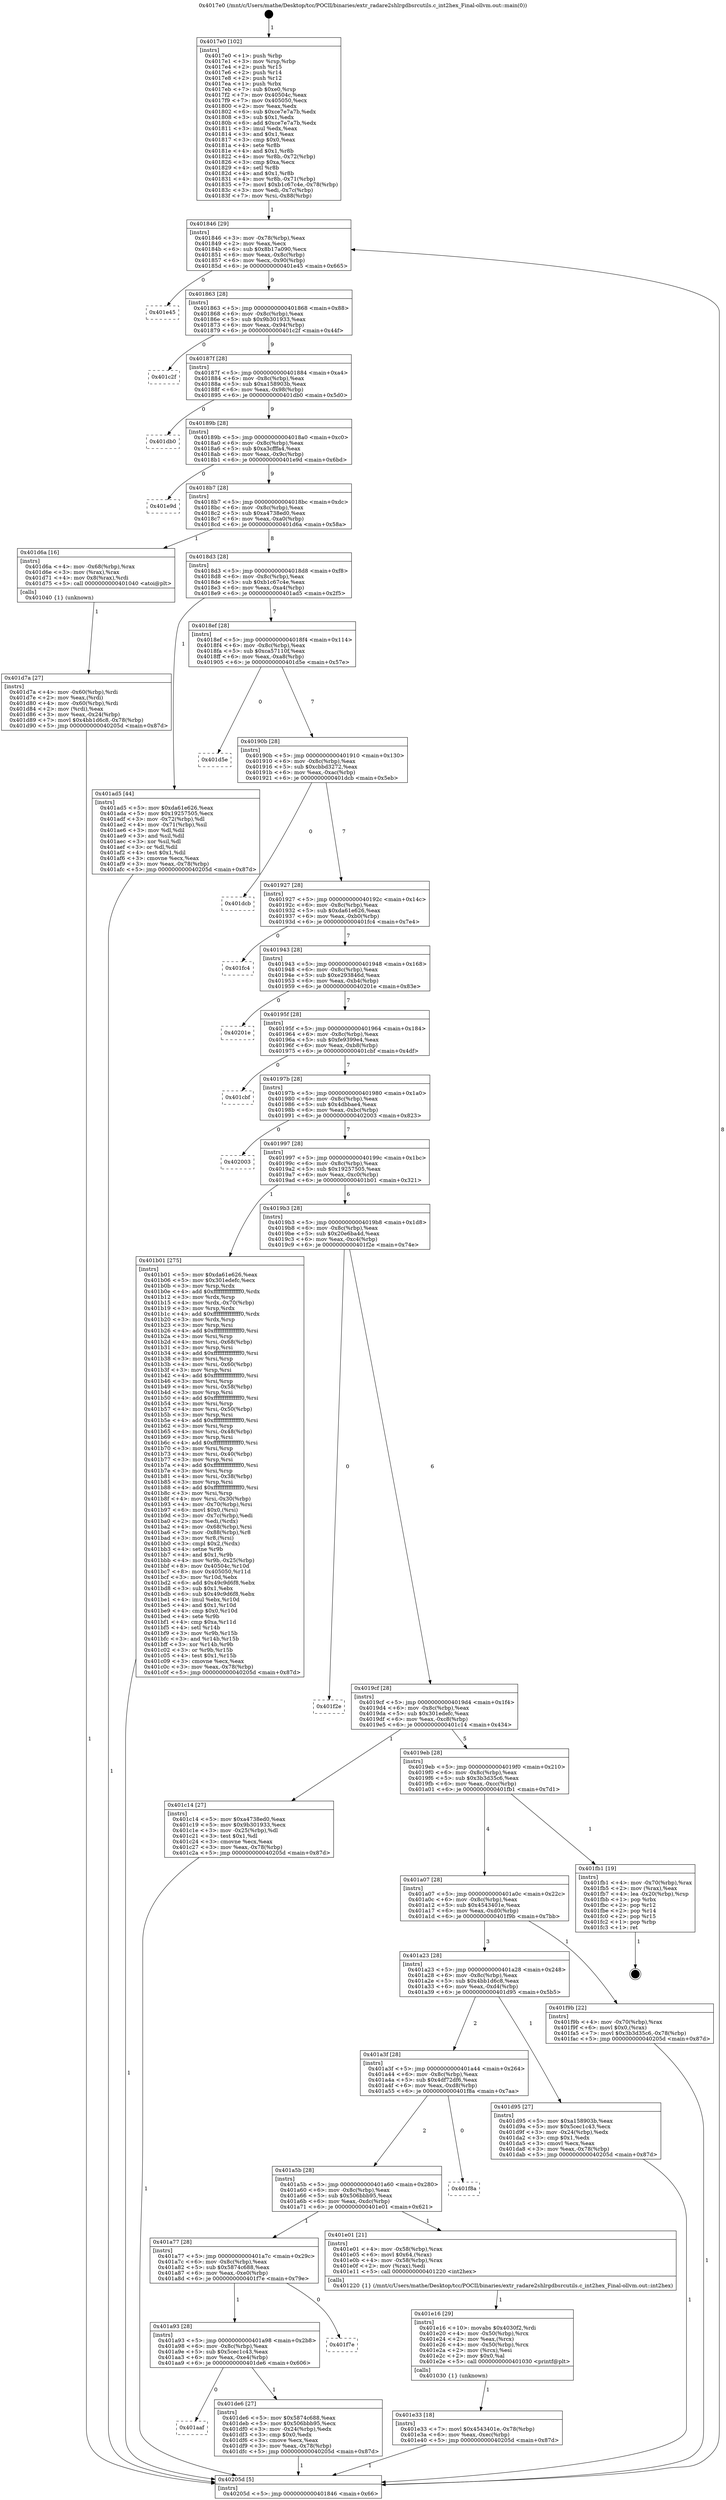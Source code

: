digraph "0x4017e0" {
  label = "0x4017e0 (/mnt/c/Users/mathe/Desktop/tcc/POCII/binaries/extr_radare2shlrgdbsrcutils.c_int2hex_Final-ollvm.out::main(0))"
  labelloc = "t"
  node[shape=record]

  Entry [label="",width=0.3,height=0.3,shape=circle,fillcolor=black,style=filled]
  "0x401846" [label="{
     0x401846 [29]\l
     | [instrs]\l
     &nbsp;&nbsp;0x401846 \<+3\>: mov -0x78(%rbp),%eax\l
     &nbsp;&nbsp;0x401849 \<+2\>: mov %eax,%ecx\l
     &nbsp;&nbsp;0x40184b \<+6\>: sub $0x8b17a090,%ecx\l
     &nbsp;&nbsp;0x401851 \<+6\>: mov %eax,-0x8c(%rbp)\l
     &nbsp;&nbsp;0x401857 \<+6\>: mov %ecx,-0x90(%rbp)\l
     &nbsp;&nbsp;0x40185d \<+6\>: je 0000000000401e45 \<main+0x665\>\l
  }"]
  "0x401e45" [label="{
     0x401e45\l
  }", style=dashed]
  "0x401863" [label="{
     0x401863 [28]\l
     | [instrs]\l
     &nbsp;&nbsp;0x401863 \<+5\>: jmp 0000000000401868 \<main+0x88\>\l
     &nbsp;&nbsp;0x401868 \<+6\>: mov -0x8c(%rbp),%eax\l
     &nbsp;&nbsp;0x40186e \<+5\>: sub $0x9b301933,%eax\l
     &nbsp;&nbsp;0x401873 \<+6\>: mov %eax,-0x94(%rbp)\l
     &nbsp;&nbsp;0x401879 \<+6\>: je 0000000000401c2f \<main+0x44f\>\l
  }"]
  Exit [label="",width=0.3,height=0.3,shape=circle,fillcolor=black,style=filled,peripheries=2]
  "0x401c2f" [label="{
     0x401c2f\l
  }", style=dashed]
  "0x40187f" [label="{
     0x40187f [28]\l
     | [instrs]\l
     &nbsp;&nbsp;0x40187f \<+5\>: jmp 0000000000401884 \<main+0xa4\>\l
     &nbsp;&nbsp;0x401884 \<+6\>: mov -0x8c(%rbp),%eax\l
     &nbsp;&nbsp;0x40188a \<+5\>: sub $0xa158903b,%eax\l
     &nbsp;&nbsp;0x40188f \<+6\>: mov %eax,-0x98(%rbp)\l
     &nbsp;&nbsp;0x401895 \<+6\>: je 0000000000401db0 \<main+0x5d0\>\l
  }"]
  "0x401e33" [label="{
     0x401e33 [18]\l
     | [instrs]\l
     &nbsp;&nbsp;0x401e33 \<+7\>: movl $0x4543401e,-0x78(%rbp)\l
     &nbsp;&nbsp;0x401e3a \<+6\>: mov %eax,-0xec(%rbp)\l
     &nbsp;&nbsp;0x401e40 \<+5\>: jmp 000000000040205d \<main+0x87d\>\l
  }"]
  "0x401db0" [label="{
     0x401db0\l
  }", style=dashed]
  "0x40189b" [label="{
     0x40189b [28]\l
     | [instrs]\l
     &nbsp;&nbsp;0x40189b \<+5\>: jmp 00000000004018a0 \<main+0xc0\>\l
     &nbsp;&nbsp;0x4018a0 \<+6\>: mov -0x8c(%rbp),%eax\l
     &nbsp;&nbsp;0x4018a6 \<+5\>: sub $0xa3cfffa4,%eax\l
     &nbsp;&nbsp;0x4018ab \<+6\>: mov %eax,-0x9c(%rbp)\l
     &nbsp;&nbsp;0x4018b1 \<+6\>: je 0000000000401e9d \<main+0x6bd\>\l
  }"]
  "0x401e16" [label="{
     0x401e16 [29]\l
     | [instrs]\l
     &nbsp;&nbsp;0x401e16 \<+10\>: movabs $0x4030f2,%rdi\l
     &nbsp;&nbsp;0x401e20 \<+4\>: mov -0x50(%rbp),%rcx\l
     &nbsp;&nbsp;0x401e24 \<+2\>: mov %eax,(%rcx)\l
     &nbsp;&nbsp;0x401e26 \<+4\>: mov -0x50(%rbp),%rcx\l
     &nbsp;&nbsp;0x401e2a \<+2\>: mov (%rcx),%esi\l
     &nbsp;&nbsp;0x401e2c \<+2\>: mov $0x0,%al\l
     &nbsp;&nbsp;0x401e2e \<+5\>: call 0000000000401030 \<printf@plt\>\l
     | [calls]\l
     &nbsp;&nbsp;0x401030 \{1\} (unknown)\l
  }"]
  "0x401e9d" [label="{
     0x401e9d\l
  }", style=dashed]
  "0x4018b7" [label="{
     0x4018b7 [28]\l
     | [instrs]\l
     &nbsp;&nbsp;0x4018b7 \<+5\>: jmp 00000000004018bc \<main+0xdc\>\l
     &nbsp;&nbsp;0x4018bc \<+6\>: mov -0x8c(%rbp),%eax\l
     &nbsp;&nbsp;0x4018c2 \<+5\>: sub $0xa4738ed0,%eax\l
     &nbsp;&nbsp;0x4018c7 \<+6\>: mov %eax,-0xa0(%rbp)\l
     &nbsp;&nbsp;0x4018cd \<+6\>: je 0000000000401d6a \<main+0x58a\>\l
  }"]
  "0x401aaf" [label="{
     0x401aaf\l
  }", style=dashed]
  "0x401d6a" [label="{
     0x401d6a [16]\l
     | [instrs]\l
     &nbsp;&nbsp;0x401d6a \<+4\>: mov -0x68(%rbp),%rax\l
     &nbsp;&nbsp;0x401d6e \<+3\>: mov (%rax),%rax\l
     &nbsp;&nbsp;0x401d71 \<+4\>: mov 0x8(%rax),%rdi\l
     &nbsp;&nbsp;0x401d75 \<+5\>: call 0000000000401040 \<atoi@plt\>\l
     | [calls]\l
     &nbsp;&nbsp;0x401040 \{1\} (unknown)\l
  }"]
  "0x4018d3" [label="{
     0x4018d3 [28]\l
     | [instrs]\l
     &nbsp;&nbsp;0x4018d3 \<+5\>: jmp 00000000004018d8 \<main+0xf8\>\l
     &nbsp;&nbsp;0x4018d8 \<+6\>: mov -0x8c(%rbp),%eax\l
     &nbsp;&nbsp;0x4018de \<+5\>: sub $0xb1c67c4e,%eax\l
     &nbsp;&nbsp;0x4018e3 \<+6\>: mov %eax,-0xa4(%rbp)\l
     &nbsp;&nbsp;0x4018e9 \<+6\>: je 0000000000401ad5 \<main+0x2f5\>\l
  }"]
  "0x401de6" [label="{
     0x401de6 [27]\l
     | [instrs]\l
     &nbsp;&nbsp;0x401de6 \<+5\>: mov $0x5874c688,%eax\l
     &nbsp;&nbsp;0x401deb \<+5\>: mov $0x506bbb95,%ecx\l
     &nbsp;&nbsp;0x401df0 \<+3\>: mov -0x24(%rbp),%edx\l
     &nbsp;&nbsp;0x401df3 \<+3\>: cmp $0x0,%edx\l
     &nbsp;&nbsp;0x401df6 \<+3\>: cmove %ecx,%eax\l
     &nbsp;&nbsp;0x401df9 \<+3\>: mov %eax,-0x78(%rbp)\l
     &nbsp;&nbsp;0x401dfc \<+5\>: jmp 000000000040205d \<main+0x87d\>\l
  }"]
  "0x401ad5" [label="{
     0x401ad5 [44]\l
     | [instrs]\l
     &nbsp;&nbsp;0x401ad5 \<+5\>: mov $0xda61e626,%eax\l
     &nbsp;&nbsp;0x401ada \<+5\>: mov $0x19257505,%ecx\l
     &nbsp;&nbsp;0x401adf \<+3\>: mov -0x72(%rbp),%dl\l
     &nbsp;&nbsp;0x401ae2 \<+4\>: mov -0x71(%rbp),%sil\l
     &nbsp;&nbsp;0x401ae6 \<+3\>: mov %dl,%dil\l
     &nbsp;&nbsp;0x401ae9 \<+3\>: and %sil,%dil\l
     &nbsp;&nbsp;0x401aec \<+3\>: xor %sil,%dl\l
     &nbsp;&nbsp;0x401aef \<+3\>: or %dl,%dil\l
     &nbsp;&nbsp;0x401af2 \<+4\>: test $0x1,%dil\l
     &nbsp;&nbsp;0x401af6 \<+3\>: cmovne %ecx,%eax\l
     &nbsp;&nbsp;0x401af9 \<+3\>: mov %eax,-0x78(%rbp)\l
     &nbsp;&nbsp;0x401afc \<+5\>: jmp 000000000040205d \<main+0x87d\>\l
  }"]
  "0x4018ef" [label="{
     0x4018ef [28]\l
     | [instrs]\l
     &nbsp;&nbsp;0x4018ef \<+5\>: jmp 00000000004018f4 \<main+0x114\>\l
     &nbsp;&nbsp;0x4018f4 \<+6\>: mov -0x8c(%rbp),%eax\l
     &nbsp;&nbsp;0x4018fa \<+5\>: sub $0xca57110f,%eax\l
     &nbsp;&nbsp;0x4018ff \<+6\>: mov %eax,-0xa8(%rbp)\l
     &nbsp;&nbsp;0x401905 \<+6\>: je 0000000000401d5e \<main+0x57e\>\l
  }"]
  "0x40205d" [label="{
     0x40205d [5]\l
     | [instrs]\l
     &nbsp;&nbsp;0x40205d \<+5\>: jmp 0000000000401846 \<main+0x66\>\l
  }"]
  "0x4017e0" [label="{
     0x4017e0 [102]\l
     | [instrs]\l
     &nbsp;&nbsp;0x4017e0 \<+1\>: push %rbp\l
     &nbsp;&nbsp;0x4017e1 \<+3\>: mov %rsp,%rbp\l
     &nbsp;&nbsp;0x4017e4 \<+2\>: push %r15\l
     &nbsp;&nbsp;0x4017e6 \<+2\>: push %r14\l
     &nbsp;&nbsp;0x4017e8 \<+2\>: push %r12\l
     &nbsp;&nbsp;0x4017ea \<+1\>: push %rbx\l
     &nbsp;&nbsp;0x4017eb \<+7\>: sub $0xe0,%rsp\l
     &nbsp;&nbsp;0x4017f2 \<+7\>: mov 0x40504c,%eax\l
     &nbsp;&nbsp;0x4017f9 \<+7\>: mov 0x405050,%ecx\l
     &nbsp;&nbsp;0x401800 \<+2\>: mov %eax,%edx\l
     &nbsp;&nbsp;0x401802 \<+6\>: sub $0xce7e7a7b,%edx\l
     &nbsp;&nbsp;0x401808 \<+3\>: sub $0x1,%edx\l
     &nbsp;&nbsp;0x40180b \<+6\>: add $0xce7e7a7b,%edx\l
     &nbsp;&nbsp;0x401811 \<+3\>: imul %edx,%eax\l
     &nbsp;&nbsp;0x401814 \<+3\>: and $0x1,%eax\l
     &nbsp;&nbsp;0x401817 \<+3\>: cmp $0x0,%eax\l
     &nbsp;&nbsp;0x40181a \<+4\>: sete %r8b\l
     &nbsp;&nbsp;0x40181e \<+4\>: and $0x1,%r8b\l
     &nbsp;&nbsp;0x401822 \<+4\>: mov %r8b,-0x72(%rbp)\l
     &nbsp;&nbsp;0x401826 \<+3\>: cmp $0xa,%ecx\l
     &nbsp;&nbsp;0x401829 \<+4\>: setl %r8b\l
     &nbsp;&nbsp;0x40182d \<+4\>: and $0x1,%r8b\l
     &nbsp;&nbsp;0x401831 \<+4\>: mov %r8b,-0x71(%rbp)\l
     &nbsp;&nbsp;0x401835 \<+7\>: movl $0xb1c67c4e,-0x78(%rbp)\l
     &nbsp;&nbsp;0x40183c \<+3\>: mov %edi,-0x7c(%rbp)\l
     &nbsp;&nbsp;0x40183f \<+7\>: mov %rsi,-0x88(%rbp)\l
  }"]
  "0x401a93" [label="{
     0x401a93 [28]\l
     | [instrs]\l
     &nbsp;&nbsp;0x401a93 \<+5\>: jmp 0000000000401a98 \<main+0x2b8\>\l
     &nbsp;&nbsp;0x401a98 \<+6\>: mov -0x8c(%rbp),%eax\l
     &nbsp;&nbsp;0x401a9e \<+5\>: sub $0x5cec1c43,%eax\l
     &nbsp;&nbsp;0x401aa3 \<+6\>: mov %eax,-0xe4(%rbp)\l
     &nbsp;&nbsp;0x401aa9 \<+6\>: je 0000000000401de6 \<main+0x606\>\l
  }"]
  "0x401d5e" [label="{
     0x401d5e\l
  }", style=dashed]
  "0x40190b" [label="{
     0x40190b [28]\l
     | [instrs]\l
     &nbsp;&nbsp;0x40190b \<+5\>: jmp 0000000000401910 \<main+0x130\>\l
     &nbsp;&nbsp;0x401910 \<+6\>: mov -0x8c(%rbp),%eax\l
     &nbsp;&nbsp;0x401916 \<+5\>: sub $0xcbbd3272,%eax\l
     &nbsp;&nbsp;0x40191b \<+6\>: mov %eax,-0xac(%rbp)\l
     &nbsp;&nbsp;0x401921 \<+6\>: je 0000000000401dcb \<main+0x5eb\>\l
  }"]
  "0x401f7e" [label="{
     0x401f7e\l
  }", style=dashed]
  "0x401dcb" [label="{
     0x401dcb\l
  }", style=dashed]
  "0x401927" [label="{
     0x401927 [28]\l
     | [instrs]\l
     &nbsp;&nbsp;0x401927 \<+5\>: jmp 000000000040192c \<main+0x14c\>\l
     &nbsp;&nbsp;0x40192c \<+6\>: mov -0x8c(%rbp),%eax\l
     &nbsp;&nbsp;0x401932 \<+5\>: sub $0xda61e626,%eax\l
     &nbsp;&nbsp;0x401937 \<+6\>: mov %eax,-0xb0(%rbp)\l
     &nbsp;&nbsp;0x40193d \<+6\>: je 0000000000401fc4 \<main+0x7e4\>\l
  }"]
  "0x401a77" [label="{
     0x401a77 [28]\l
     | [instrs]\l
     &nbsp;&nbsp;0x401a77 \<+5\>: jmp 0000000000401a7c \<main+0x29c\>\l
     &nbsp;&nbsp;0x401a7c \<+6\>: mov -0x8c(%rbp),%eax\l
     &nbsp;&nbsp;0x401a82 \<+5\>: sub $0x5874c688,%eax\l
     &nbsp;&nbsp;0x401a87 \<+6\>: mov %eax,-0xe0(%rbp)\l
     &nbsp;&nbsp;0x401a8d \<+6\>: je 0000000000401f7e \<main+0x79e\>\l
  }"]
  "0x401fc4" [label="{
     0x401fc4\l
  }", style=dashed]
  "0x401943" [label="{
     0x401943 [28]\l
     | [instrs]\l
     &nbsp;&nbsp;0x401943 \<+5\>: jmp 0000000000401948 \<main+0x168\>\l
     &nbsp;&nbsp;0x401948 \<+6\>: mov -0x8c(%rbp),%eax\l
     &nbsp;&nbsp;0x40194e \<+5\>: sub $0xe293846d,%eax\l
     &nbsp;&nbsp;0x401953 \<+6\>: mov %eax,-0xb4(%rbp)\l
     &nbsp;&nbsp;0x401959 \<+6\>: je 000000000040201e \<main+0x83e\>\l
  }"]
  "0x401e01" [label="{
     0x401e01 [21]\l
     | [instrs]\l
     &nbsp;&nbsp;0x401e01 \<+4\>: mov -0x58(%rbp),%rax\l
     &nbsp;&nbsp;0x401e05 \<+6\>: movl $0x64,(%rax)\l
     &nbsp;&nbsp;0x401e0b \<+4\>: mov -0x58(%rbp),%rax\l
     &nbsp;&nbsp;0x401e0f \<+2\>: mov (%rax),%edi\l
     &nbsp;&nbsp;0x401e11 \<+5\>: call 0000000000401220 \<int2hex\>\l
     | [calls]\l
     &nbsp;&nbsp;0x401220 \{1\} (/mnt/c/Users/mathe/Desktop/tcc/POCII/binaries/extr_radare2shlrgdbsrcutils.c_int2hex_Final-ollvm.out::int2hex)\l
  }"]
  "0x40201e" [label="{
     0x40201e\l
  }", style=dashed]
  "0x40195f" [label="{
     0x40195f [28]\l
     | [instrs]\l
     &nbsp;&nbsp;0x40195f \<+5\>: jmp 0000000000401964 \<main+0x184\>\l
     &nbsp;&nbsp;0x401964 \<+6\>: mov -0x8c(%rbp),%eax\l
     &nbsp;&nbsp;0x40196a \<+5\>: sub $0xfe9399e4,%eax\l
     &nbsp;&nbsp;0x40196f \<+6\>: mov %eax,-0xb8(%rbp)\l
     &nbsp;&nbsp;0x401975 \<+6\>: je 0000000000401cbf \<main+0x4df\>\l
  }"]
  "0x401a5b" [label="{
     0x401a5b [28]\l
     | [instrs]\l
     &nbsp;&nbsp;0x401a5b \<+5\>: jmp 0000000000401a60 \<main+0x280\>\l
     &nbsp;&nbsp;0x401a60 \<+6\>: mov -0x8c(%rbp),%eax\l
     &nbsp;&nbsp;0x401a66 \<+5\>: sub $0x506bbb95,%eax\l
     &nbsp;&nbsp;0x401a6b \<+6\>: mov %eax,-0xdc(%rbp)\l
     &nbsp;&nbsp;0x401a71 \<+6\>: je 0000000000401e01 \<main+0x621\>\l
  }"]
  "0x401cbf" [label="{
     0x401cbf\l
  }", style=dashed]
  "0x40197b" [label="{
     0x40197b [28]\l
     | [instrs]\l
     &nbsp;&nbsp;0x40197b \<+5\>: jmp 0000000000401980 \<main+0x1a0\>\l
     &nbsp;&nbsp;0x401980 \<+6\>: mov -0x8c(%rbp),%eax\l
     &nbsp;&nbsp;0x401986 \<+5\>: sub $0x4dbbae4,%eax\l
     &nbsp;&nbsp;0x40198b \<+6\>: mov %eax,-0xbc(%rbp)\l
     &nbsp;&nbsp;0x401991 \<+6\>: je 0000000000402003 \<main+0x823\>\l
  }"]
  "0x401f8a" [label="{
     0x401f8a\l
  }", style=dashed]
  "0x402003" [label="{
     0x402003\l
  }", style=dashed]
  "0x401997" [label="{
     0x401997 [28]\l
     | [instrs]\l
     &nbsp;&nbsp;0x401997 \<+5\>: jmp 000000000040199c \<main+0x1bc\>\l
     &nbsp;&nbsp;0x40199c \<+6\>: mov -0x8c(%rbp),%eax\l
     &nbsp;&nbsp;0x4019a2 \<+5\>: sub $0x19257505,%eax\l
     &nbsp;&nbsp;0x4019a7 \<+6\>: mov %eax,-0xc0(%rbp)\l
     &nbsp;&nbsp;0x4019ad \<+6\>: je 0000000000401b01 \<main+0x321\>\l
  }"]
  "0x401a3f" [label="{
     0x401a3f [28]\l
     | [instrs]\l
     &nbsp;&nbsp;0x401a3f \<+5\>: jmp 0000000000401a44 \<main+0x264\>\l
     &nbsp;&nbsp;0x401a44 \<+6\>: mov -0x8c(%rbp),%eax\l
     &nbsp;&nbsp;0x401a4a \<+5\>: sub $0x4df72df6,%eax\l
     &nbsp;&nbsp;0x401a4f \<+6\>: mov %eax,-0xd8(%rbp)\l
     &nbsp;&nbsp;0x401a55 \<+6\>: je 0000000000401f8a \<main+0x7aa\>\l
  }"]
  "0x401b01" [label="{
     0x401b01 [275]\l
     | [instrs]\l
     &nbsp;&nbsp;0x401b01 \<+5\>: mov $0xda61e626,%eax\l
     &nbsp;&nbsp;0x401b06 \<+5\>: mov $0x301edefc,%ecx\l
     &nbsp;&nbsp;0x401b0b \<+3\>: mov %rsp,%rdx\l
     &nbsp;&nbsp;0x401b0e \<+4\>: add $0xfffffffffffffff0,%rdx\l
     &nbsp;&nbsp;0x401b12 \<+3\>: mov %rdx,%rsp\l
     &nbsp;&nbsp;0x401b15 \<+4\>: mov %rdx,-0x70(%rbp)\l
     &nbsp;&nbsp;0x401b19 \<+3\>: mov %rsp,%rdx\l
     &nbsp;&nbsp;0x401b1c \<+4\>: add $0xfffffffffffffff0,%rdx\l
     &nbsp;&nbsp;0x401b20 \<+3\>: mov %rdx,%rsp\l
     &nbsp;&nbsp;0x401b23 \<+3\>: mov %rsp,%rsi\l
     &nbsp;&nbsp;0x401b26 \<+4\>: add $0xfffffffffffffff0,%rsi\l
     &nbsp;&nbsp;0x401b2a \<+3\>: mov %rsi,%rsp\l
     &nbsp;&nbsp;0x401b2d \<+4\>: mov %rsi,-0x68(%rbp)\l
     &nbsp;&nbsp;0x401b31 \<+3\>: mov %rsp,%rsi\l
     &nbsp;&nbsp;0x401b34 \<+4\>: add $0xfffffffffffffff0,%rsi\l
     &nbsp;&nbsp;0x401b38 \<+3\>: mov %rsi,%rsp\l
     &nbsp;&nbsp;0x401b3b \<+4\>: mov %rsi,-0x60(%rbp)\l
     &nbsp;&nbsp;0x401b3f \<+3\>: mov %rsp,%rsi\l
     &nbsp;&nbsp;0x401b42 \<+4\>: add $0xfffffffffffffff0,%rsi\l
     &nbsp;&nbsp;0x401b46 \<+3\>: mov %rsi,%rsp\l
     &nbsp;&nbsp;0x401b49 \<+4\>: mov %rsi,-0x58(%rbp)\l
     &nbsp;&nbsp;0x401b4d \<+3\>: mov %rsp,%rsi\l
     &nbsp;&nbsp;0x401b50 \<+4\>: add $0xfffffffffffffff0,%rsi\l
     &nbsp;&nbsp;0x401b54 \<+3\>: mov %rsi,%rsp\l
     &nbsp;&nbsp;0x401b57 \<+4\>: mov %rsi,-0x50(%rbp)\l
     &nbsp;&nbsp;0x401b5b \<+3\>: mov %rsp,%rsi\l
     &nbsp;&nbsp;0x401b5e \<+4\>: add $0xfffffffffffffff0,%rsi\l
     &nbsp;&nbsp;0x401b62 \<+3\>: mov %rsi,%rsp\l
     &nbsp;&nbsp;0x401b65 \<+4\>: mov %rsi,-0x48(%rbp)\l
     &nbsp;&nbsp;0x401b69 \<+3\>: mov %rsp,%rsi\l
     &nbsp;&nbsp;0x401b6c \<+4\>: add $0xfffffffffffffff0,%rsi\l
     &nbsp;&nbsp;0x401b70 \<+3\>: mov %rsi,%rsp\l
     &nbsp;&nbsp;0x401b73 \<+4\>: mov %rsi,-0x40(%rbp)\l
     &nbsp;&nbsp;0x401b77 \<+3\>: mov %rsp,%rsi\l
     &nbsp;&nbsp;0x401b7a \<+4\>: add $0xfffffffffffffff0,%rsi\l
     &nbsp;&nbsp;0x401b7e \<+3\>: mov %rsi,%rsp\l
     &nbsp;&nbsp;0x401b81 \<+4\>: mov %rsi,-0x38(%rbp)\l
     &nbsp;&nbsp;0x401b85 \<+3\>: mov %rsp,%rsi\l
     &nbsp;&nbsp;0x401b88 \<+4\>: add $0xfffffffffffffff0,%rsi\l
     &nbsp;&nbsp;0x401b8c \<+3\>: mov %rsi,%rsp\l
     &nbsp;&nbsp;0x401b8f \<+4\>: mov %rsi,-0x30(%rbp)\l
     &nbsp;&nbsp;0x401b93 \<+4\>: mov -0x70(%rbp),%rsi\l
     &nbsp;&nbsp;0x401b97 \<+6\>: movl $0x0,(%rsi)\l
     &nbsp;&nbsp;0x401b9d \<+3\>: mov -0x7c(%rbp),%edi\l
     &nbsp;&nbsp;0x401ba0 \<+2\>: mov %edi,(%rdx)\l
     &nbsp;&nbsp;0x401ba2 \<+4\>: mov -0x68(%rbp),%rsi\l
     &nbsp;&nbsp;0x401ba6 \<+7\>: mov -0x88(%rbp),%r8\l
     &nbsp;&nbsp;0x401bad \<+3\>: mov %r8,(%rsi)\l
     &nbsp;&nbsp;0x401bb0 \<+3\>: cmpl $0x2,(%rdx)\l
     &nbsp;&nbsp;0x401bb3 \<+4\>: setne %r9b\l
     &nbsp;&nbsp;0x401bb7 \<+4\>: and $0x1,%r9b\l
     &nbsp;&nbsp;0x401bbb \<+4\>: mov %r9b,-0x25(%rbp)\l
     &nbsp;&nbsp;0x401bbf \<+8\>: mov 0x40504c,%r10d\l
     &nbsp;&nbsp;0x401bc7 \<+8\>: mov 0x405050,%r11d\l
     &nbsp;&nbsp;0x401bcf \<+3\>: mov %r10d,%ebx\l
     &nbsp;&nbsp;0x401bd2 \<+6\>: add $0x49c9d6f8,%ebx\l
     &nbsp;&nbsp;0x401bd8 \<+3\>: sub $0x1,%ebx\l
     &nbsp;&nbsp;0x401bdb \<+6\>: sub $0x49c9d6f8,%ebx\l
     &nbsp;&nbsp;0x401be1 \<+4\>: imul %ebx,%r10d\l
     &nbsp;&nbsp;0x401be5 \<+4\>: and $0x1,%r10d\l
     &nbsp;&nbsp;0x401be9 \<+4\>: cmp $0x0,%r10d\l
     &nbsp;&nbsp;0x401bed \<+4\>: sete %r9b\l
     &nbsp;&nbsp;0x401bf1 \<+4\>: cmp $0xa,%r11d\l
     &nbsp;&nbsp;0x401bf5 \<+4\>: setl %r14b\l
     &nbsp;&nbsp;0x401bf9 \<+3\>: mov %r9b,%r15b\l
     &nbsp;&nbsp;0x401bfc \<+3\>: and %r14b,%r15b\l
     &nbsp;&nbsp;0x401bff \<+3\>: xor %r14b,%r9b\l
     &nbsp;&nbsp;0x401c02 \<+3\>: or %r9b,%r15b\l
     &nbsp;&nbsp;0x401c05 \<+4\>: test $0x1,%r15b\l
     &nbsp;&nbsp;0x401c09 \<+3\>: cmovne %ecx,%eax\l
     &nbsp;&nbsp;0x401c0c \<+3\>: mov %eax,-0x78(%rbp)\l
     &nbsp;&nbsp;0x401c0f \<+5\>: jmp 000000000040205d \<main+0x87d\>\l
  }"]
  "0x4019b3" [label="{
     0x4019b3 [28]\l
     | [instrs]\l
     &nbsp;&nbsp;0x4019b3 \<+5\>: jmp 00000000004019b8 \<main+0x1d8\>\l
     &nbsp;&nbsp;0x4019b8 \<+6\>: mov -0x8c(%rbp),%eax\l
     &nbsp;&nbsp;0x4019be \<+5\>: sub $0x20e6ba4d,%eax\l
     &nbsp;&nbsp;0x4019c3 \<+6\>: mov %eax,-0xc4(%rbp)\l
     &nbsp;&nbsp;0x4019c9 \<+6\>: je 0000000000401f2e \<main+0x74e\>\l
  }"]
  "0x401d95" [label="{
     0x401d95 [27]\l
     | [instrs]\l
     &nbsp;&nbsp;0x401d95 \<+5\>: mov $0xa158903b,%eax\l
     &nbsp;&nbsp;0x401d9a \<+5\>: mov $0x5cec1c43,%ecx\l
     &nbsp;&nbsp;0x401d9f \<+3\>: mov -0x24(%rbp),%edx\l
     &nbsp;&nbsp;0x401da2 \<+3\>: cmp $0x1,%edx\l
     &nbsp;&nbsp;0x401da5 \<+3\>: cmovl %ecx,%eax\l
     &nbsp;&nbsp;0x401da8 \<+3\>: mov %eax,-0x78(%rbp)\l
     &nbsp;&nbsp;0x401dab \<+5\>: jmp 000000000040205d \<main+0x87d\>\l
  }"]
  "0x401a23" [label="{
     0x401a23 [28]\l
     | [instrs]\l
     &nbsp;&nbsp;0x401a23 \<+5\>: jmp 0000000000401a28 \<main+0x248\>\l
     &nbsp;&nbsp;0x401a28 \<+6\>: mov -0x8c(%rbp),%eax\l
     &nbsp;&nbsp;0x401a2e \<+5\>: sub $0x4bb1d6c8,%eax\l
     &nbsp;&nbsp;0x401a33 \<+6\>: mov %eax,-0xd4(%rbp)\l
     &nbsp;&nbsp;0x401a39 \<+6\>: je 0000000000401d95 \<main+0x5b5\>\l
  }"]
  "0x401f2e" [label="{
     0x401f2e\l
  }", style=dashed]
  "0x4019cf" [label="{
     0x4019cf [28]\l
     | [instrs]\l
     &nbsp;&nbsp;0x4019cf \<+5\>: jmp 00000000004019d4 \<main+0x1f4\>\l
     &nbsp;&nbsp;0x4019d4 \<+6\>: mov -0x8c(%rbp),%eax\l
     &nbsp;&nbsp;0x4019da \<+5\>: sub $0x301edefc,%eax\l
     &nbsp;&nbsp;0x4019df \<+6\>: mov %eax,-0xc8(%rbp)\l
     &nbsp;&nbsp;0x4019e5 \<+6\>: je 0000000000401c14 \<main+0x434\>\l
  }"]
  "0x401f9b" [label="{
     0x401f9b [22]\l
     | [instrs]\l
     &nbsp;&nbsp;0x401f9b \<+4\>: mov -0x70(%rbp),%rax\l
     &nbsp;&nbsp;0x401f9f \<+6\>: movl $0x0,(%rax)\l
     &nbsp;&nbsp;0x401fa5 \<+7\>: movl $0x3b3d35c6,-0x78(%rbp)\l
     &nbsp;&nbsp;0x401fac \<+5\>: jmp 000000000040205d \<main+0x87d\>\l
  }"]
  "0x401c14" [label="{
     0x401c14 [27]\l
     | [instrs]\l
     &nbsp;&nbsp;0x401c14 \<+5\>: mov $0xa4738ed0,%eax\l
     &nbsp;&nbsp;0x401c19 \<+5\>: mov $0x9b301933,%ecx\l
     &nbsp;&nbsp;0x401c1e \<+3\>: mov -0x25(%rbp),%dl\l
     &nbsp;&nbsp;0x401c21 \<+3\>: test $0x1,%dl\l
     &nbsp;&nbsp;0x401c24 \<+3\>: cmovne %ecx,%eax\l
     &nbsp;&nbsp;0x401c27 \<+3\>: mov %eax,-0x78(%rbp)\l
     &nbsp;&nbsp;0x401c2a \<+5\>: jmp 000000000040205d \<main+0x87d\>\l
  }"]
  "0x4019eb" [label="{
     0x4019eb [28]\l
     | [instrs]\l
     &nbsp;&nbsp;0x4019eb \<+5\>: jmp 00000000004019f0 \<main+0x210\>\l
     &nbsp;&nbsp;0x4019f0 \<+6\>: mov -0x8c(%rbp),%eax\l
     &nbsp;&nbsp;0x4019f6 \<+5\>: sub $0x3b3d35c6,%eax\l
     &nbsp;&nbsp;0x4019fb \<+6\>: mov %eax,-0xcc(%rbp)\l
     &nbsp;&nbsp;0x401a01 \<+6\>: je 0000000000401fb1 \<main+0x7d1\>\l
  }"]
  "0x401d7a" [label="{
     0x401d7a [27]\l
     | [instrs]\l
     &nbsp;&nbsp;0x401d7a \<+4\>: mov -0x60(%rbp),%rdi\l
     &nbsp;&nbsp;0x401d7e \<+2\>: mov %eax,(%rdi)\l
     &nbsp;&nbsp;0x401d80 \<+4\>: mov -0x60(%rbp),%rdi\l
     &nbsp;&nbsp;0x401d84 \<+2\>: mov (%rdi),%eax\l
     &nbsp;&nbsp;0x401d86 \<+3\>: mov %eax,-0x24(%rbp)\l
     &nbsp;&nbsp;0x401d89 \<+7\>: movl $0x4bb1d6c8,-0x78(%rbp)\l
     &nbsp;&nbsp;0x401d90 \<+5\>: jmp 000000000040205d \<main+0x87d\>\l
  }"]
  "0x401a07" [label="{
     0x401a07 [28]\l
     | [instrs]\l
     &nbsp;&nbsp;0x401a07 \<+5\>: jmp 0000000000401a0c \<main+0x22c\>\l
     &nbsp;&nbsp;0x401a0c \<+6\>: mov -0x8c(%rbp),%eax\l
     &nbsp;&nbsp;0x401a12 \<+5\>: sub $0x4543401e,%eax\l
     &nbsp;&nbsp;0x401a17 \<+6\>: mov %eax,-0xd0(%rbp)\l
     &nbsp;&nbsp;0x401a1d \<+6\>: je 0000000000401f9b \<main+0x7bb\>\l
  }"]
  "0x401fb1" [label="{
     0x401fb1 [19]\l
     | [instrs]\l
     &nbsp;&nbsp;0x401fb1 \<+4\>: mov -0x70(%rbp),%rax\l
     &nbsp;&nbsp;0x401fb5 \<+2\>: mov (%rax),%eax\l
     &nbsp;&nbsp;0x401fb7 \<+4\>: lea -0x20(%rbp),%rsp\l
     &nbsp;&nbsp;0x401fbb \<+1\>: pop %rbx\l
     &nbsp;&nbsp;0x401fbc \<+2\>: pop %r12\l
     &nbsp;&nbsp;0x401fbe \<+2\>: pop %r14\l
     &nbsp;&nbsp;0x401fc0 \<+2\>: pop %r15\l
     &nbsp;&nbsp;0x401fc2 \<+1\>: pop %rbp\l
     &nbsp;&nbsp;0x401fc3 \<+1\>: ret\l
  }"]
  Entry -> "0x4017e0" [label=" 1"]
  "0x401846" -> "0x401e45" [label=" 0"]
  "0x401846" -> "0x401863" [label=" 9"]
  "0x401fb1" -> Exit [label=" 1"]
  "0x401863" -> "0x401c2f" [label=" 0"]
  "0x401863" -> "0x40187f" [label=" 9"]
  "0x401f9b" -> "0x40205d" [label=" 1"]
  "0x40187f" -> "0x401db0" [label=" 0"]
  "0x40187f" -> "0x40189b" [label=" 9"]
  "0x401e33" -> "0x40205d" [label=" 1"]
  "0x40189b" -> "0x401e9d" [label=" 0"]
  "0x40189b" -> "0x4018b7" [label=" 9"]
  "0x401e16" -> "0x401e33" [label=" 1"]
  "0x4018b7" -> "0x401d6a" [label=" 1"]
  "0x4018b7" -> "0x4018d3" [label=" 8"]
  "0x401e01" -> "0x401e16" [label=" 1"]
  "0x4018d3" -> "0x401ad5" [label=" 1"]
  "0x4018d3" -> "0x4018ef" [label=" 7"]
  "0x401ad5" -> "0x40205d" [label=" 1"]
  "0x4017e0" -> "0x401846" [label=" 1"]
  "0x40205d" -> "0x401846" [label=" 8"]
  "0x401de6" -> "0x40205d" [label=" 1"]
  "0x4018ef" -> "0x401d5e" [label=" 0"]
  "0x4018ef" -> "0x40190b" [label=" 7"]
  "0x401a93" -> "0x401de6" [label=" 1"]
  "0x40190b" -> "0x401dcb" [label=" 0"]
  "0x40190b" -> "0x401927" [label=" 7"]
  "0x401a93" -> "0x401aaf" [label=" 0"]
  "0x401927" -> "0x401fc4" [label=" 0"]
  "0x401927" -> "0x401943" [label=" 7"]
  "0x401a77" -> "0x401f7e" [label=" 0"]
  "0x401943" -> "0x40201e" [label=" 0"]
  "0x401943" -> "0x40195f" [label=" 7"]
  "0x401a77" -> "0x401a93" [label=" 1"]
  "0x40195f" -> "0x401cbf" [label=" 0"]
  "0x40195f" -> "0x40197b" [label=" 7"]
  "0x401a5b" -> "0x401e01" [label=" 1"]
  "0x40197b" -> "0x402003" [label=" 0"]
  "0x40197b" -> "0x401997" [label=" 7"]
  "0x401a5b" -> "0x401a77" [label=" 1"]
  "0x401997" -> "0x401b01" [label=" 1"]
  "0x401997" -> "0x4019b3" [label=" 6"]
  "0x401a3f" -> "0x401f8a" [label=" 0"]
  "0x401b01" -> "0x40205d" [label=" 1"]
  "0x401a3f" -> "0x401a5b" [label=" 2"]
  "0x4019b3" -> "0x401f2e" [label=" 0"]
  "0x4019b3" -> "0x4019cf" [label=" 6"]
  "0x401a23" -> "0x401a3f" [label=" 2"]
  "0x4019cf" -> "0x401c14" [label=" 1"]
  "0x4019cf" -> "0x4019eb" [label=" 5"]
  "0x401c14" -> "0x40205d" [label=" 1"]
  "0x401d6a" -> "0x401d7a" [label=" 1"]
  "0x401d7a" -> "0x40205d" [label=" 1"]
  "0x401a23" -> "0x401d95" [label=" 1"]
  "0x4019eb" -> "0x401fb1" [label=" 1"]
  "0x4019eb" -> "0x401a07" [label=" 4"]
  "0x401d95" -> "0x40205d" [label=" 1"]
  "0x401a07" -> "0x401f9b" [label=" 1"]
  "0x401a07" -> "0x401a23" [label=" 3"]
}

